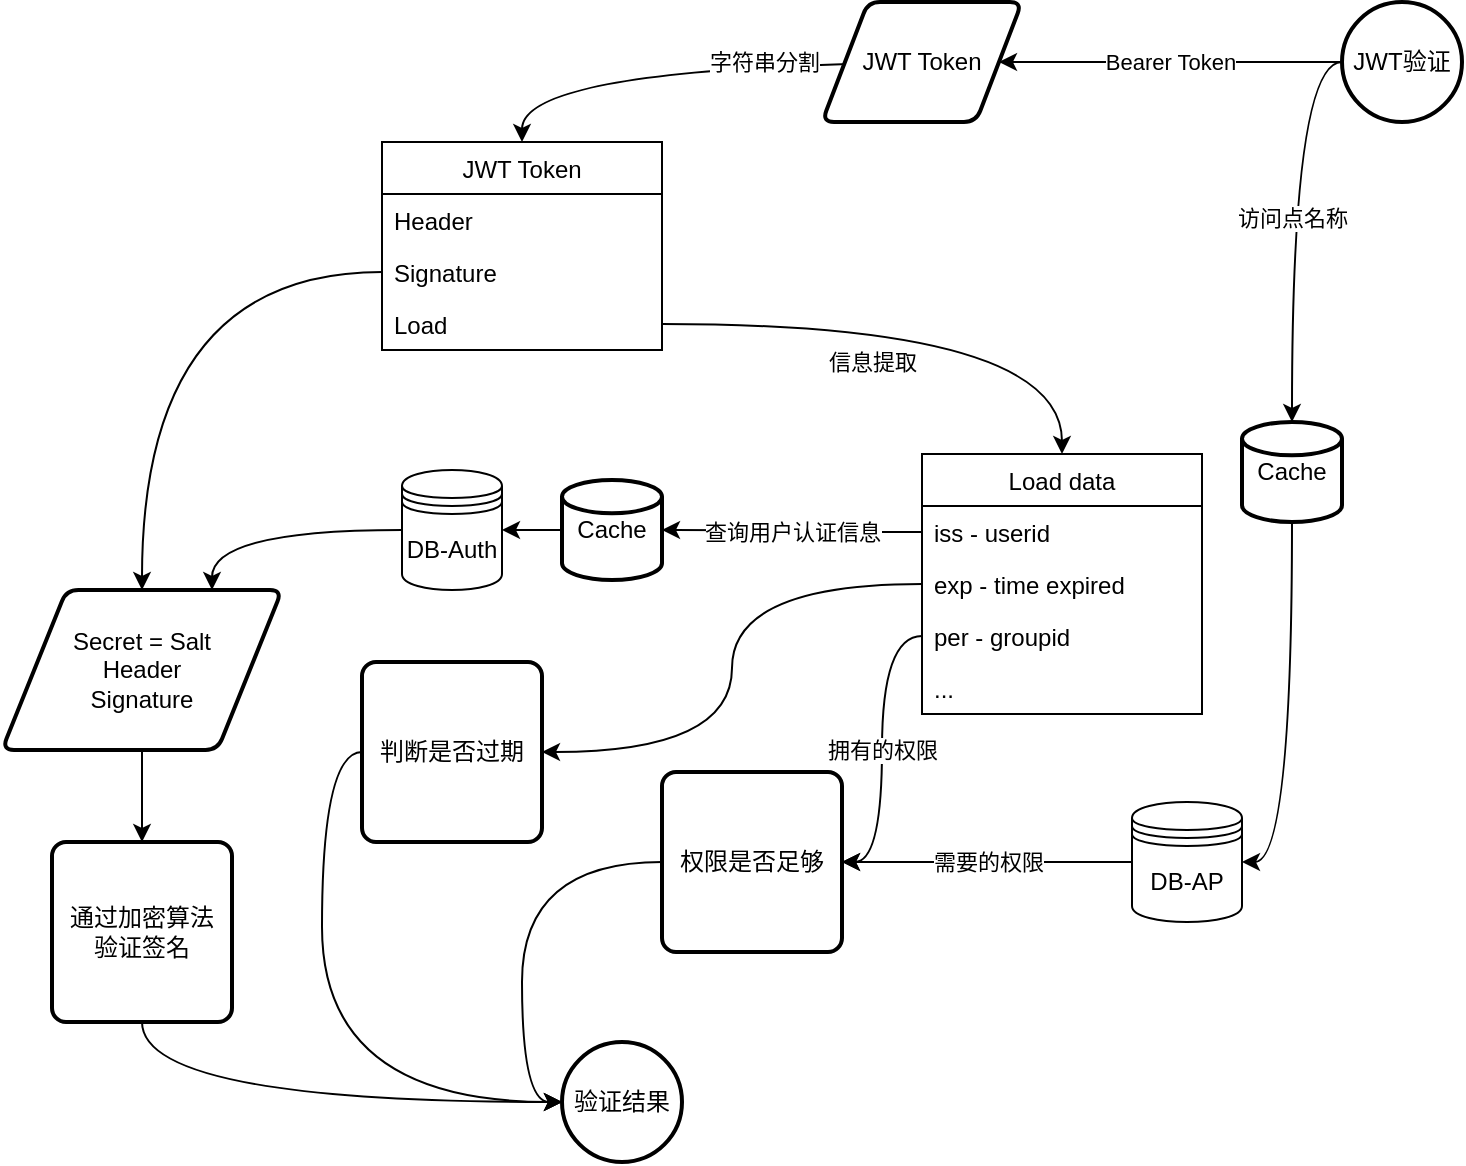 <mxfile version="12.4.2" type="device" pages="1"><diagram id="4mb74i8MZHzD5LXd95ot" name="第 1 页"><mxGraphModel dx="1264" dy="592" grid="1" gridSize="10" guides="1" tooltips="1" connect="1" arrows="1" fold="1" page="1" pageScale="1" pageWidth="827" pageHeight="1169" math="0" shadow="0"><root><mxCell id="0"/><mxCell id="1" parent="0"/><mxCell id="lutxffeyyzPLDdvX5LVE-15" value="字符串分割" style="edgeStyle=orthogonalEdgeStyle;rounded=0;orthogonalLoop=1;jettySize=auto;html=1;exitX=1;exitY=0.5;exitDx=0;exitDy=0;entryX=0.5;entryY=0;entryDx=0;entryDy=0;curved=1;" edge="1" parent="1" source="lutxffeyyzPLDdvX5LVE-1" target="lutxffeyyzPLDdvX5LVE-3"><mxGeometry x="-0.152" relative="1" as="geometry"><mxPoint as="offset"/></mxGeometry></mxCell><mxCell id="lutxffeyyzPLDdvX5LVE-1" value="JWT Token" style="shape=parallelogram;html=1;strokeWidth=2;perimeter=parallelogramPerimeter;whiteSpace=wrap;rounded=1;arcSize=12;size=0.23;" vertex="1" parent="1"><mxGeometry x="460" y="250" width="100" height="60" as="geometry"/></mxCell><mxCell id="lutxffeyyzPLDdvX5LVE-34" style="edgeStyle=orthogonalEdgeStyle;curved=1;rounded=0;orthogonalLoop=1;jettySize=auto;html=1;exitX=0;exitY=0.5;exitDx=0;exitDy=0;entryX=0.75;entryY=0;entryDx=0;entryDy=0;" edge="1" parent="1" source="lutxffeyyzPLDdvX5LVE-2" target="lutxffeyyzPLDdvX5LVE-29"><mxGeometry relative="1" as="geometry"/></mxCell><mxCell id="lutxffeyyzPLDdvX5LVE-2" value="DB-Auth" style="shape=datastore;whiteSpace=wrap;html=1;" vertex="1" parent="1"><mxGeometry x="250" y="484" width="50" height="60" as="geometry"/></mxCell><mxCell id="lutxffeyyzPLDdvX5LVE-13" value="" style="group" vertex="1" connectable="0" parent="1"><mxGeometry x="510" y="440" width="140" height="104" as="geometry"/></mxCell><mxCell id="lutxffeyyzPLDdvX5LVE-8" value="Load data" style="swimlane;fontStyle=0;childLayout=stackLayout;horizontal=1;startSize=26;fillColor=none;horizontalStack=0;resizeParent=1;resizeParentMax=0;resizeLast=0;collapsible=1;marginBottom=0;" vertex="1" parent="lutxffeyyzPLDdvX5LVE-13"><mxGeometry y="36" width="140" height="130" as="geometry"/></mxCell><mxCell id="lutxffeyyzPLDdvX5LVE-9" value="iss - userid" style="text;strokeColor=none;fillColor=none;align=left;verticalAlign=top;spacingLeft=4;spacingRight=4;overflow=hidden;rotatable=0;points=[[0,0.5],[1,0.5]];portConstraint=eastwest;" vertex="1" parent="lutxffeyyzPLDdvX5LVE-8"><mxGeometry y="26" width="140" height="26" as="geometry"/></mxCell><mxCell id="lutxffeyyzPLDdvX5LVE-10" value="exp - time expired" style="text;strokeColor=none;fillColor=none;align=left;verticalAlign=top;spacingLeft=4;spacingRight=4;overflow=hidden;rotatable=0;points=[[0,0.5],[1,0.5]];portConstraint=eastwest;" vertex="1" parent="lutxffeyyzPLDdvX5LVE-8"><mxGeometry y="52" width="140" height="26" as="geometry"/></mxCell><mxCell id="lutxffeyyzPLDdvX5LVE-50" value="per - groupid" style="text;strokeColor=none;fillColor=none;align=left;verticalAlign=top;spacingLeft=4;spacingRight=4;overflow=hidden;rotatable=0;points=[[0,0.5],[1,0.5]];portConstraint=eastwest;" vertex="1" parent="lutxffeyyzPLDdvX5LVE-8"><mxGeometry y="78" width="140" height="26" as="geometry"/></mxCell><mxCell id="lutxffeyyzPLDdvX5LVE-11" value="..." style="text;strokeColor=none;fillColor=none;align=left;verticalAlign=top;spacingLeft=4;spacingRight=4;overflow=hidden;rotatable=0;points=[[0,0.5],[1,0.5]];portConstraint=eastwest;" vertex="1" parent="lutxffeyyzPLDdvX5LVE-8"><mxGeometry y="104" width="140" height="26" as="geometry"/></mxCell><mxCell id="lutxffeyyzPLDdvX5LVE-18" value="信息提取" style="edgeStyle=orthogonalEdgeStyle;curved=1;rounded=0;orthogonalLoop=1;jettySize=auto;html=1;exitX=1;exitY=0.5;exitDx=0;exitDy=0;entryX=0.5;entryY=0;entryDx=0;entryDy=0;" edge="1" parent="1" source="lutxffeyyzPLDdvX5LVE-5" target="lutxffeyyzPLDdvX5LVE-8"><mxGeometry x="-0.211" y="-19" relative="1" as="geometry"><mxPoint as="offset"/></mxGeometry></mxCell><mxCell id="lutxffeyyzPLDdvX5LVE-3" value="JWT Token" style="swimlane;fontStyle=0;childLayout=stackLayout;horizontal=1;startSize=26;fillColor=none;horizontalStack=0;resizeParent=1;resizeParentMax=0;resizeLast=0;collapsible=1;marginBottom=0;" vertex="1" parent="1"><mxGeometry x="240" y="320" width="140" height="104" as="geometry"/></mxCell><mxCell id="lutxffeyyzPLDdvX5LVE-4" value="Header" style="text;strokeColor=none;fillColor=none;align=left;verticalAlign=top;spacingLeft=4;spacingRight=4;overflow=hidden;rotatable=0;points=[[0,0.5],[1,0.5]];portConstraint=eastwest;" vertex="1" parent="lutxffeyyzPLDdvX5LVE-3"><mxGeometry y="26" width="140" height="26" as="geometry"/></mxCell><mxCell id="lutxffeyyzPLDdvX5LVE-6" value="Signature" style="text;strokeColor=none;fillColor=none;align=left;verticalAlign=top;spacingLeft=4;spacingRight=4;overflow=hidden;rotatable=0;points=[[0,0.5],[1,0.5]];portConstraint=eastwest;" vertex="1" parent="lutxffeyyzPLDdvX5LVE-3"><mxGeometry y="52" width="140" height="26" as="geometry"/></mxCell><mxCell id="lutxffeyyzPLDdvX5LVE-5" value="Load" style="text;strokeColor=none;fillColor=none;align=left;verticalAlign=top;spacingLeft=4;spacingRight=4;overflow=hidden;rotatable=0;points=[[0,0.5],[1,0.5]];portConstraint=eastwest;" vertex="1" parent="lutxffeyyzPLDdvX5LVE-3"><mxGeometry y="78" width="140" height="26" as="geometry"/></mxCell><mxCell id="lutxffeyyzPLDdvX5LVE-46" style="edgeStyle=orthogonalEdgeStyle;curved=1;rounded=0;orthogonalLoop=1;jettySize=auto;html=1;exitX=0.5;exitY=1;exitDx=0;exitDy=0;entryX=0;entryY=0.5;entryDx=0;entryDy=0;entryPerimeter=0;" edge="1" parent="1" source="lutxffeyyzPLDdvX5LVE-21" target="lutxffeyyzPLDdvX5LVE-43"><mxGeometry relative="1" as="geometry"/></mxCell><mxCell id="lutxffeyyzPLDdvX5LVE-21" value="通过加密算法&lt;br&gt;验证签名" style="rounded=1;whiteSpace=wrap;html=1;absoluteArcSize=1;arcSize=14;strokeWidth=2;" vertex="1" parent="1"><mxGeometry x="75" y="670" width="90" height="90" as="geometry"/></mxCell><mxCell id="lutxffeyyzPLDdvX5LVE-45" style="edgeStyle=orthogonalEdgeStyle;curved=1;rounded=0;orthogonalLoop=1;jettySize=auto;html=1;exitX=0;exitY=0.5;exitDx=0;exitDy=0;entryX=0;entryY=0.5;entryDx=0;entryDy=0;entryPerimeter=0;" edge="1" parent="1" source="lutxffeyyzPLDdvX5LVE-25" target="lutxffeyyzPLDdvX5LVE-43"><mxGeometry relative="1" as="geometry"/></mxCell><mxCell id="lutxffeyyzPLDdvX5LVE-25" value="判断是否过期" style="rounded=1;whiteSpace=wrap;html=1;absoluteArcSize=1;arcSize=14;strokeWidth=2;" vertex="1" parent="1"><mxGeometry x="230" y="580" width="90" height="90" as="geometry"/></mxCell><mxCell id="lutxffeyyzPLDdvX5LVE-26" style="edgeStyle=orthogonalEdgeStyle;curved=1;rounded=0;orthogonalLoop=1;jettySize=auto;html=1;exitX=0;exitY=0.5;exitDx=0;exitDy=0;entryX=1;entryY=0.5;entryDx=0;entryDy=0;" edge="1" parent="1" source="lutxffeyyzPLDdvX5LVE-10" target="lutxffeyyzPLDdvX5LVE-25"><mxGeometry relative="1" as="geometry"/></mxCell><mxCell id="lutxffeyyzPLDdvX5LVE-27" value="查询用户认证信息" style="edgeStyle=orthogonalEdgeStyle;curved=1;rounded=0;orthogonalLoop=1;jettySize=auto;html=1;exitX=0;exitY=0.5;exitDx=0;exitDy=0;entryX=1;entryY=0.5;entryDx=0;entryDy=0;entryPerimeter=0;" edge="1" parent="1" source="lutxffeyyzPLDdvX5LVE-9" target="lutxffeyyzPLDdvX5LVE-57"><mxGeometry relative="1" as="geometry"><mxPoint x="400" y="514" as="targetPoint"/><mxPoint as="offset"/></mxGeometry></mxCell><mxCell id="lutxffeyyzPLDdvX5LVE-36" style="edgeStyle=orthogonalEdgeStyle;curved=1;rounded=0;orthogonalLoop=1;jettySize=auto;html=1;exitX=0.5;exitY=1;exitDx=0;exitDy=0;" edge="1" parent="1" source="lutxffeyyzPLDdvX5LVE-29" target="lutxffeyyzPLDdvX5LVE-21"><mxGeometry relative="1" as="geometry"/></mxCell><mxCell id="lutxffeyyzPLDdvX5LVE-29" value="Secret = Salt&lt;br&gt;Header&lt;br&gt;Signature" style="shape=parallelogram;html=1;strokeWidth=2;perimeter=parallelogramPerimeter;whiteSpace=wrap;rounded=1;arcSize=12;size=0.23;" vertex="1" parent="1"><mxGeometry x="50" y="544" width="140" height="80" as="geometry"/></mxCell><mxCell id="lutxffeyyzPLDdvX5LVE-42" style="edgeStyle=orthogonalEdgeStyle;curved=1;rounded=0;orthogonalLoop=1;jettySize=auto;html=1;exitX=0;exitY=0.5;exitDx=0;exitDy=0;" edge="1" parent="1" source="lutxffeyyzPLDdvX5LVE-6" target="lutxffeyyzPLDdvX5LVE-29"><mxGeometry relative="1" as="geometry"/></mxCell><mxCell id="lutxffeyyzPLDdvX5LVE-43" value="验证结果" style="strokeWidth=2;html=1;shape=mxgraph.flowchart.start_2;whiteSpace=wrap;" vertex="1" parent="1"><mxGeometry x="330" y="770" width="60" height="60" as="geometry"/></mxCell><mxCell id="lutxffeyyzPLDdvX5LVE-48" value="Bearer Token" style="edgeStyle=orthogonalEdgeStyle;curved=1;rounded=0;orthogonalLoop=1;jettySize=auto;html=1;" edge="1" parent="1" source="lutxffeyyzPLDdvX5LVE-47" target="lutxffeyyzPLDdvX5LVE-1"><mxGeometry relative="1" as="geometry"/></mxCell><mxCell id="lutxffeyyzPLDdvX5LVE-52" value="访问点名称" style="edgeStyle=orthogonalEdgeStyle;curved=1;rounded=0;orthogonalLoop=1;jettySize=auto;html=1;exitX=0;exitY=0.5;exitDx=0;exitDy=0;exitPerimeter=0;entryX=0.5;entryY=0;entryDx=0;entryDy=0;entryPerimeter=0;" edge="1" parent="1" source="lutxffeyyzPLDdvX5LVE-47" target="lutxffeyyzPLDdvX5LVE-61"><mxGeometry relative="1" as="geometry"><mxPoint x="690" y="430" as="targetPoint"/></mxGeometry></mxCell><mxCell id="lutxffeyyzPLDdvX5LVE-47" value="JWT验证" style="strokeWidth=2;html=1;shape=mxgraph.flowchart.start_2;whiteSpace=wrap;" vertex="1" parent="1"><mxGeometry x="720" y="250.0" width="60" height="60" as="geometry"/></mxCell><mxCell id="lutxffeyyzPLDdvX5LVE-56" value="需要的权限" style="edgeStyle=orthogonalEdgeStyle;curved=1;rounded=0;orthogonalLoop=1;jettySize=auto;html=1;exitX=0;exitY=0.5;exitDx=0;exitDy=0;entryX=1;entryY=0.5;entryDx=0;entryDy=0;" edge="1" parent="1" source="lutxffeyyzPLDdvX5LVE-51" target="lutxffeyyzPLDdvX5LVE-53"><mxGeometry relative="1" as="geometry"/></mxCell><mxCell id="lutxffeyyzPLDdvX5LVE-51" value="DB-AP" style="shape=datastore;whiteSpace=wrap;html=1;" vertex="1" parent="1"><mxGeometry x="615" y="650" width="55" height="60" as="geometry"/></mxCell><mxCell id="lutxffeyyzPLDdvX5LVE-64" style="edgeStyle=orthogonalEdgeStyle;curved=1;rounded=0;orthogonalLoop=1;jettySize=auto;html=1;exitX=0;exitY=0.5;exitDx=0;exitDy=0;entryX=0;entryY=0.5;entryDx=0;entryDy=0;entryPerimeter=0;" edge="1" parent="1" source="lutxffeyyzPLDdvX5LVE-53" target="lutxffeyyzPLDdvX5LVE-43"><mxGeometry relative="1" as="geometry"/></mxCell><mxCell id="lutxffeyyzPLDdvX5LVE-53" value="权限是否足够" style="rounded=1;whiteSpace=wrap;html=1;absoluteArcSize=1;arcSize=14;strokeWidth=2;" vertex="1" parent="1"><mxGeometry x="380" y="635" width="90" height="90" as="geometry"/></mxCell><mxCell id="lutxffeyyzPLDdvX5LVE-55" value="拥有的权限" style="edgeStyle=orthogonalEdgeStyle;curved=1;rounded=0;orthogonalLoop=1;jettySize=auto;html=1;exitX=0;exitY=0.5;exitDx=0;exitDy=0;entryX=1;entryY=0.5;entryDx=0;entryDy=0;" edge="1" parent="1" source="lutxffeyyzPLDdvX5LVE-50" target="lutxffeyyzPLDdvX5LVE-53"><mxGeometry relative="1" as="geometry"/></mxCell><mxCell id="lutxffeyyzPLDdvX5LVE-59" value="" style="edgeStyle=orthogonalEdgeStyle;curved=1;rounded=0;orthogonalLoop=1;jettySize=auto;html=1;" edge="1" parent="1" source="lutxffeyyzPLDdvX5LVE-57" target="lutxffeyyzPLDdvX5LVE-2"><mxGeometry relative="1" as="geometry"/></mxCell><mxCell id="lutxffeyyzPLDdvX5LVE-57" value="Cache" style="strokeWidth=2;html=1;shape=mxgraph.flowchart.database;whiteSpace=wrap;" vertex="1" parent="1"><mxGeometry x="330" y="489" width="50" height="50" as="geometry"/></mxCell><mxCell id="lutxffeyyzPLDdvX5LVE-63" style="edgeStyle=orthogonalEdgeStyle;curved=1;rounded=0;orthogonalLoop=1;jettySize=auto;html=1;exitX=0.5;exitY=1;exitDx=0;exitDy=0;exitPerimeter=0;entryX=1;entryY=0.5;entryDx=0;entryDy=0;" edge="1" parent="1" source="lutxffeyyzPLDdvX5LVE-61" target="lutxffeyyzPLDdvX5LVE-51"><mxGeometry relative="1" as="geometry"/></mxCell><mxCell id="lutxffeyyzPLDdvX5LVE-61" value="Cache" style="strokeWidth=2;html=1;shape=mxgraph.flowchart.database;whiteSpace=wrap;" vertex="1" parent="1"><mxGeometry x="670" y="460" width="50" height="50" as="geometry"/></mxCell></root></mxGraphModel></diagram></mxfile>